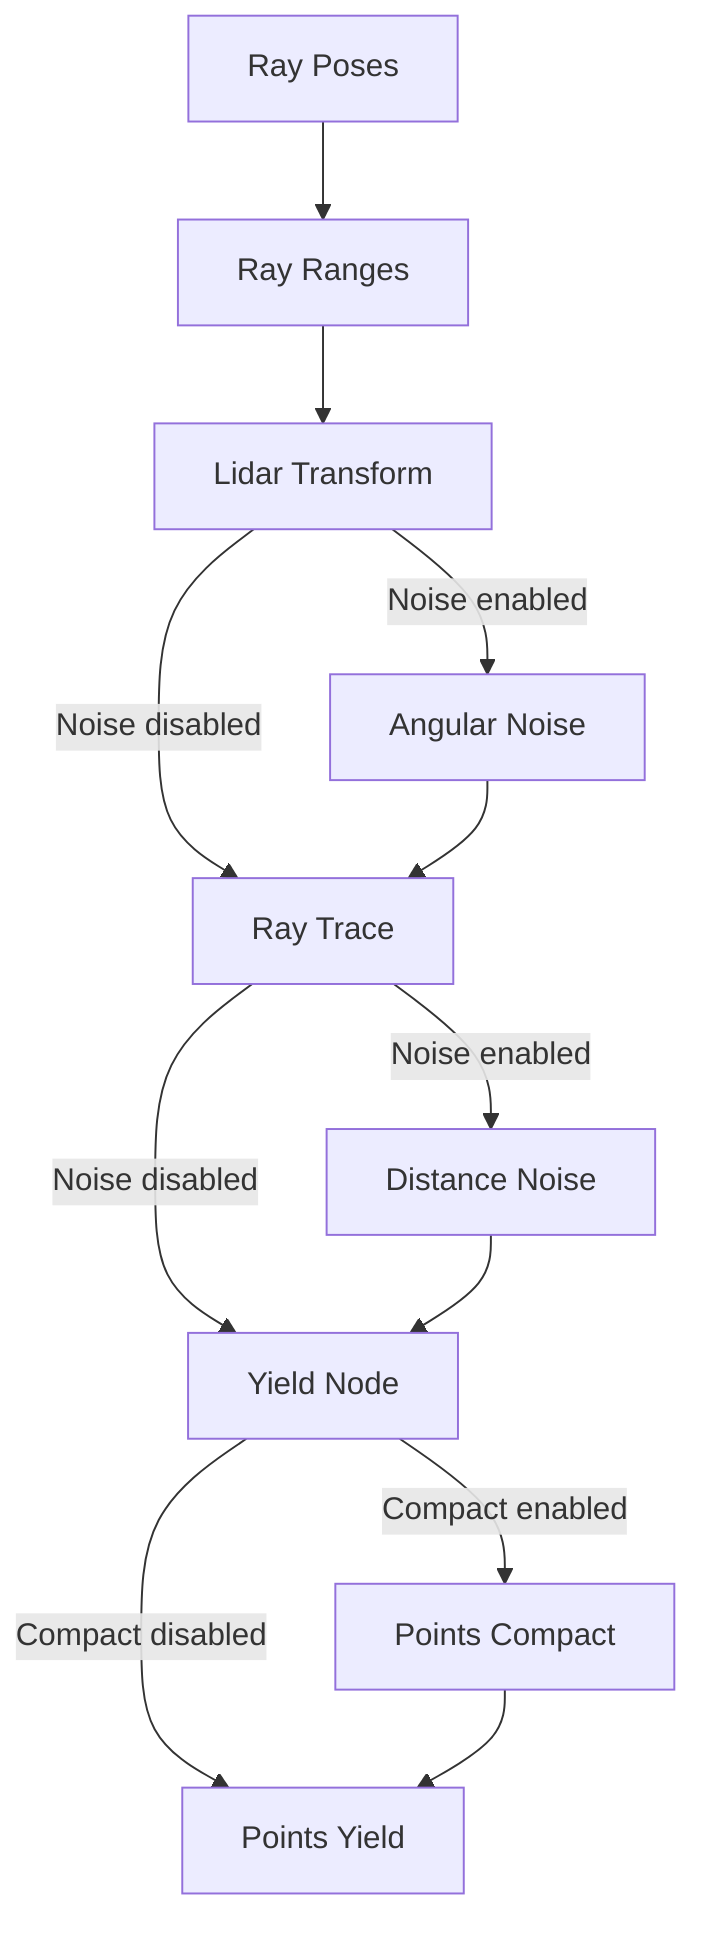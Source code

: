 flowchart TD
    RP[Ray Poses] --> RR[Ray Ranges]
    RR --> LT[Lidar Transform]
    LT -->|Noise enabled| AN[Angular Noise]
    LT -->|Noise disabled| RT[Ray Trace]
    AN --> RT
    RT -->|Noise enabled| DN[Distance Noise]
    RT -->|Noise disabled| DNY[Yield Node]
    DN --> DNY
    DNY -->|Compact enabled| PC[Points Compact]
    DNY -->|Compact disabled| PCY[Points Yield]
    PC --> PCY